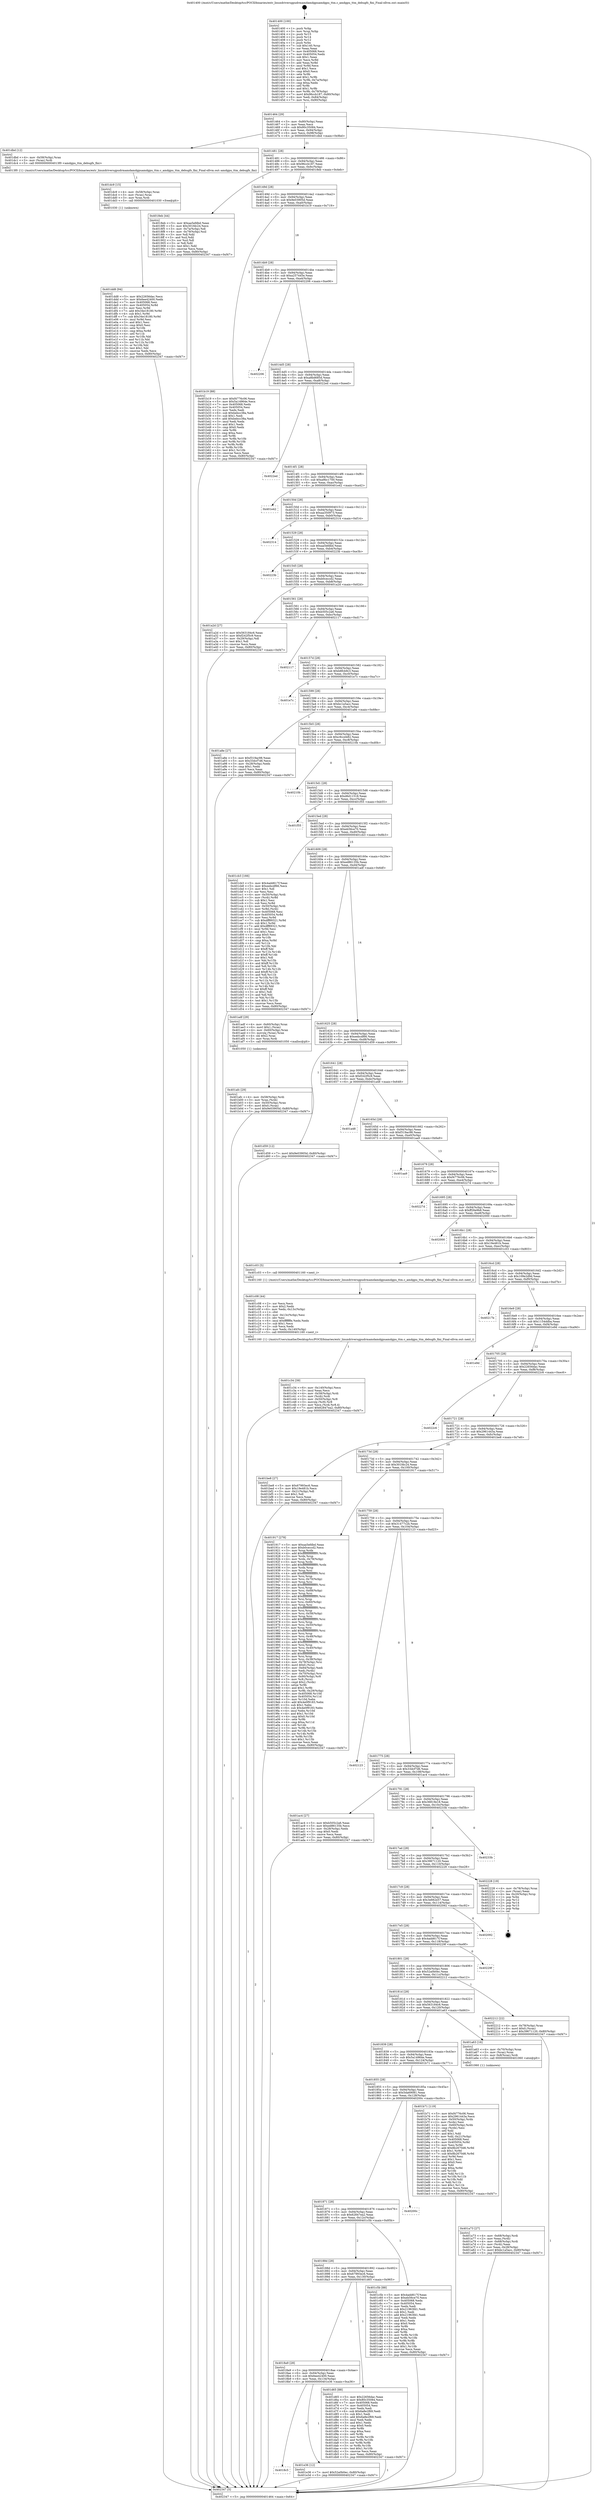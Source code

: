 digraph "0x401400" {
  label = "0x401400 (/mnt/c/Users/mathe/Desktop/tcc/POCII/binaries/extr_linuxdriversgpudrmamdamdgpuamdgpu_ttm.c_amdgpu_ttm_debugfs_fini_Final-ollvm.out::main(0))"
  labelloc = "t"
  node[shape=record]

  Entry [label="",width=0.3,height=0.3,shape=circle,fillcolor=black,style=filled]
  "0x401464" [label="{
     0x401464 [29]\l
     | [instrs]\l
     &nbsp;&nbsp;0x401464 \<+3\>: mov -0x80(%rbp),%eax\l
     &nbsp;&nbsp;0x401467 \<+2\>: mov %eax,%ecx\l
     &nbsp;&nbsp;0x401469 \<+6\>: sub $0x80c35084,%ecx\l
     &nbsp;&nbsp;0x40146f \<+6\>: mov %eax,-0x94(%rbp)\l
     &nbsp;&nbsp;0x401475 \<+6\>: mov %ecx,-0x98(%rbp)\l
     &nbsp;&nbsp;0x40147b \<+6\>: je 0000000000401dbd \<main+0x9bd\>\l
  }"]
  "0x401dbd" [label="{
     0x401dbd [12]\l
     | [instrs]\l
     &nbsp;&nbsp;0x401dbd \<+4\>: mov -0x58(%rbp),%rax\l
     &nbsp;&nbsp;0x401dc1 \<+3\>: mov (%rax),%rdi\l
     &nbsp;&nbsp;0x401dc4 \<+5\>: call 00000000004013f0 \<amdgpu_ttm_debugfs_fini\>\l
     | [calls]\l
     &nbsp;&nbsp;0x4013f0 \{1\} (/mnt/c/Users/mathe/Desktop/tcc/POCII/binaries/extr_linuxdriversgpudrmamdamdgpuamdgpu_ttm.c_amdgpu_ttm_debugfs_fini_Final-ollvm.out::amdgpu_ttm_debugfs_fini)\l
  }"]
  "0x401481" [label="{
     0x401481 [28]\l
     | [instrs]\l
     &nbsp;&nbsp;0x401481 \<+5\>: jmp 0000000000401486 \<main+0x86\>\l
     &nbsp;&nbsp;0x401486 \<+6\>: mov -0x94(%rbp),%eax\l
     &nbsp;&nbsp;0x40148c \<+5\>: sub $0x96ccb187,%eax\l
     &nbsp;&nbsp;0x401491 \<+6\>: mov %eax,-0x9c(%rbp)\l
     &nbsp;&nbsp;0x401497 \<+6\>: je 00000000004018eb \<main+0x4eb\>\l
  }"]
  Exit [label="",width=0.3,height=0.3,shape=circle,fillcolor=black,style=filled,peripheries=2]
  "0x4018eb" [label="{
     0x4018eb [44]\l
     | [instrs]\l
     &nbsp;&nbsp;0x4018eb \<+5\>: mov $0xaa5efdbd,%eax\l
     &nbsp;&nbsp;0x4018f0 \<+5\>: mov $0x301fdc24,%ecx\l
     &nbsp;&nbsp;0x4018f5 \<+3\>: mov -0x7a(%rbp),%dl\l
     &nbsp;&nbsp;0x4018f8 \<+4\>: mov -0x79(%rbp),%sil\l
     &nbsp;&nbsp;0x4018fc \<+3\>: mov %dl,%dil\l
     &nbsp;&nbsp;0x4018ff \<+3\>: and %sil,%dil\l
     &nbsp;&nbsp;0x401902 \<+3\>: xor %sil,%dl\l
     &nbsp;&nbsp;0x401905 \<+3\>: or %dl,%dil\l
     &nbsp;&nbsp;0x401908 \<+4\>: test $0x1,%dil\l
     &nbsp;&nbsp;0x40190c \<+3\>: cmovne %ecx,%eax\l
     &nbsp;&nbsp;0x40190f \<+3\>: mov %eax,-0x80(%rbp)\l
     &nbsp;&nbsp;0x401912 \<+5\>: jmp 0000000000402347 \<main+0xf47\>\l
  }"]
  "0x40149d" [label="{
     0x40149d [28]\l
     | [instrs]\l
     &nbsp;&nbsp;0x40149d \<+5\>: jmp 00000000004014a2 \<main+0xa2\>\l
     &nbsp;&nbsp;0x4014a2 \<+6\>: mov -0x94(%rbp),%eax\l
     &nbsp;&nbsp;0x4014a8 \<+5\>: sub $0x9e03905d,%eax\l
     &nbsp;&nbsp;0x4014ad \<+6\>: mov %eax,-0xa0(%rbp)\l
     &nbsp;&nbsp;0x4014b3 \<+6\>: je 0000000000401b19 \<main+0x719\>\l
  }"]
  "0x402347" [label="{
     0x402347 [5]\l
     | [instrs]\l
     &nbsp;&nbsp;0x402347 \<+5\>: jmp 0000000000401464 \<main+0x64\>\l
  }"]
  "0x401400" [label="{
     0x401400 [100]\l
     | [instrs]\l
     &nbsp;&nbsp;0x401400 \<+1\>: push %rbp\l
     &nbsp;&nbsp;0x401401 \<+3\>: mov %rsp,%rbp\l
     &nbsp;&nbsp;0x401404 \<+2\>: push %r15\l
     &nbsp;&nbsp;0x401406 \<+2\>: push %r14\l
     &nbsp;&nbsp;0x401408 \<+2\>: push %r12\l
     &nbsp;&nbsp;0x40140a \<+1\>: push %rbx\l
     &nbsp;&nbsp;0x40140b \<+7\>: sub $0x140,%rsp\l
     &nbsp;&nbsp;0x401412 \<+2\>: xor %eax,%eax\l
     &nbsp;&nbsp;0x401414 \<+7\>: mov 0x405068,%ecx\l
     &nbsp;&nbsp;0x40141b \<+7\>: mov 0x405054,%edx\l
     &nbsp;&nbsp;0x401422 \<+3\>: sub $0x1,%eax\l
     &nbsp;&nbsp;0x401425 \<+3\>: mov %ecx,%r8d\l
     &nbsp;&nbsp;0x401428 \<+3\>: add %eax,%r8d\l
     &nbsp;&nbsp;0x40142b \<+4\>: imul %r8d,%ecx\l
     &nbsp;&nbsp;0x40142f \<+3\>: and $0x1,%ecx\l
     &nbsp;&nbsp;0x401432 \<+3\>: cmp $0x0,%ecx\l
     &nbsp;&nbsp;0x401435 \<+4\>: sete %r9b\l
     &nbsp;&nbsp;0x401439 \<+4\>: and $0x1,%r9b\l
     &nbsp;&nbsp;0x40143d \<+4\>: mov %r9b,-0x7a(%rbp)\l
     &nbsp;&nbsp;0x401441 \<+3\>: cmp $0xa,%edx\l
     &nbsp;&nbsp;0x401444 \<+4\>: setl %r9b\l
     &nbsp;&nbsp;0x401448 \<+4\>: and $0x1,%r9b\l
     &nbsp;&nbsp;0x40144c \<+4\>: mov %r9b,-0x79(%rbp)\l
     &nbsp;&nbsp;0x401450 \<+7\>: movl $0x96ccb187,-0x80(%rbp)\l
     &nbsp;&nbsp;0x401457 \<+6\>: mov %edi,-0x84(%rbp)\l
     &nbsp;&nbsp;0x40145d \<+7\>: mov %rsi,-0x90(%rbp)\l
  }"]
  "0x4018c5" [label="{
     0x4018c5\l
  }", style=dashed]
  "0x401b19" [label="{
     0x401b19 [88]\l
     | [instrs]\l
     &nbsp;&nbsp;0x401b19 \<+5\>: mov $0xf4776c06,%eax\l
     &nbsp;&nbsp;0x401b1e \<+5\>: mov $0x5a14964e,%ecx\l
     &nbsp;&nbsp;0x401b23 \<+7\>: mov 0x405068,%edx\l
     &nbsp;&nbsp;0x401b2a \<+7\>: mov 0x405054,%esi\l
     &nbsp;&nbsp;0x401b31 \<+2\>: mov %edx,%edi\l
     &nbsp;&nbsp;0x401b33 \<+6\>: sub $0xbebcc38a,%edi\l
     &nbsp;&nbsp;0x401b39 \<+3\>: sub $0x1,%edi\l
     &nbsp;&nbsp;0x401b3c \<+6\>: add $0xbebcc38a,%edi\l
     &nbsp;&nbsp;0x401b42 \<+3\>: imul %edi,%edx\l
     &nbsp;&nbsp;0x401b45 \<+3\>: and $0x1,%edx\l
     &nbsp;&nbsp;0x401b48 \<+3\>: cmp $0x0,%edx\l
     &nbsp;&nbsp;0x401b4b \<+4\>: sete %r8b\l
     &nbsp;&nbsp;0x401b4f \<+3\>: cmp $0xa,%esi\l
     &nbsp;&nbsp;0x401b52 \<+4\>: setl %r9b\l
     &nbsp;&nbsp;0x401b56 \<+3\>: mov %r8b,%r10b\l
     &nbsp;&nbsp;0x401b59 \<+3\>: and %r9b,%r10b\l
     &nbsp;&nbsp;0x401b5c \<+3\>: xor %r9b,%r8b\l
     &nbsp;&nbsp;0x401b5f \<+3\>: or %r8b,%r10b\l
     &nbsp;&nbsp;0x401b62 \<+4\>: test $0x1,%r10b\l
     &nbsp;&nbsp;0x401b66 \<+3\>: cmovne %ecx,%eax\l
     &nbsp;&nbsp;0x401b69 \<+3\>: mov %eax,-0x80(%rbp)\l
     &nbsp;&nbsp;0x401b6c \<+5\>: jmp 0000000000402347 \<main+0xf47\>\l
  }"]
  "0x4014b9" [label="{
     0x4014b9 [28]\l
     | [instrs]\l
     &nbsp;&nbsp;0x4014b9 \<+5\>: jmp 00000000004014be \<main+0xbe\>\l
     &nbsp;&nbsp;0x4014be \<+6\>: mov -0x94(%rbp),%eax\l
     &nbsp;&nbsp;0x4014c4 \<+5\>: sub $0xa257445e,%eax\l
     &nbsp;&nbsp;0x4014c9 \<+6\>: mov %eax,-0xa4(%rbp)\l
     &nbsp;&nbsp;0x4014cf \<+6\>: je 0000000000402206 \<main+0xe06\>\l
  }"]
  "0x401e36" [label="{
     0x401e36 [12]\l
     | [instrs]\l
     &nbsp;&nbsp;0x401e36 \<+7\>: movl $0x52a0b0ec,-0x80(%rbp)\l
     &nbsp;&nbsp;0x401e3d \<+5\>: jmp 0000000000402347 \<main+0xf47\>\l
  }"]
  "0x402206" [label="{
     0x402206\l
  }", style=dashed]
  "0x4014d5" [label="{
     0x4014d5 [28]\l
     | [instrs]\l
     &nbsp;&nbsp;0x4014d5 \<+5\>: jmp 00000000004014da \<main+0xda\>\l
     &nbsp;&nbsp;0x4014da \<+6\>: mov -0x94(%rbp),%eax\l
     &nbsp;&nbsp;0x4014e0 \<+5\>: sub $0xa8bd685d,%eax\l
     &nbsp;&nbsp;0x4014e5 \<+6\>: mov %eax,-0xa8(%rbp)\l
     &nbsp;&nbsp;0x4014eb \<+6\>: je 00000000004022ed \<main+0xeed\>\l
  }"]
  "0x401dd8" [label="{
     0x401dd8 [94]\l
     | [instrs]\l
     &nbsp;&nbsp;0x401dd8 \<+5\>: mov $0x22656dac,%ecx\l
     &nbsp;&nbsp;0x401ddd \<+5\>: mov $0x6ee42400,%edx\l
     &nbsp;&nbsp;0x401de2 \<+7\>: mov 0x405068,%esi\l
     &nbsp;&nbsp;0x401de9 \<+8\>: mov 0x405054,%r8d\l
     &nbsp;&nbsp;0x401df1 \<+3\>: mov %esi,%r9d\l
     &nbsp;&nbsp;0x401df4 \<+7\>: add $0x34e18180,%r9d\l
     &nbsp;&nbsp;0x401dfb \<+4\>: sub $0x1,%r9d\l
     &nbsp;&nbsp;0x401dff \<+7\>: sub $0x34e18180,%r9d\l
     &nbsp;&nbsp;0x401e06 \<+4\>: imul %r9d,%esi\l
     &nbsp;&nbsp;0x401e0a \<+3\>: and $0x1,%esi\l
     &nbsp;&nbsp;0x401e0d \<+3\>: cmp $0x0,%esi\l
     &nbsp;&nbsp;0x401e10 \<+4\>: sete %r10b\l
     &nbsp;&nbsp;0x401e14 \<+4\>: cmp $0xa,%r8d\l
     &nbsp;&nbsp;0x401e18 \<+4\>: setl %r11b\l
     &nbsp;&nbsp;0x401e1c \<+3\>: mov %r10b,%bl\l
     &nbsp;&nbsp;0x401e1f \<+3\>: and %r11b,%bl\l
     &nbsp;&nbsp;0x401e22 \<+3\>: xor %r11b,%r10b\l
     &nbsp;&nbsp;0x401e25 \<+3\>: or %r10b,%bl\l
     &nbsp;&nbsp;0x401e28 \<+3\>: test $0x1,%bl\l
     &nbsp;&nbsp;0x401e2b \<+3\>: cmovne %edx,%ecx\l
     &nbsp;&nbsp;0x401e2e \<+3\>: mov %ecx,-0x80(%rbp)\l
     &nbsp;&nbsp;0x401e31 \<+5\>: jmp 0000000000402347 \<main+0xf47\>\l
  }"]
  "0x4022ed" [label="{
     0x4022ed\l
  }", style=dashed]
  "0x4014f1" [label="{
     0x4014f1 [28]\l
     | [instrs]\l
     &nbsp;&nbsp;0x4014f1 \<+5\>: jmp 00000000004014f6 \<main+0xf6\>\l
     &nbsp;&nbsp;0x4014f6 \<+6\>: mov -0x94(%rbp),%eax\l
     &nbsp;&nbsp;0x4014fc \<+5\>: sub $0xa9bc1700,%eax\l
     &nbsp;&nbsp;0x401501 \<+6\>: mov %eax,-0xac(%rbp)\l
     &nbsp;&nbsp;0x401507 \<+6\>: je 0000000000401e42 \<main+0xa42\>\l
  }"]
  "0x401dc9" [label="{
     0x401dc9 [15]\l
     | [instrs]\l
     &nbsp;&nbsp;0x401dc9 \<+4\>: mov -0x58(%rbp),%rax\l
     &nbsp;&nbsp;0x401dcd \<+3\>: mov (%rax),%rax\l
     &nbsp;&nbsp;0x401dd0 \<+3\>: mov %rax,%rdi\l
     &nbsp;&nbsp;0x401dd3 \<+5\>: call 0000000000401030 \<free@plt\>\l
     | [calls]\l
     &nbsp;&nbsp;0x401030 \{1\} (unknown)\l
  }"]
  "0x401e42" [label="{
     0x401e42\l
  }", style=dashed]
  "0x40150d" [label="{
     0x40150d [28]\l
     | [instrs]\l
     &nbsp;&nbsp;0x40150d \<+5\>: jmp 0000000000401512 \<main+0x112\>\l
     &nbsp;&nbsp;0x401512 \<+6\>: mov -0x94(%rbp),%eax\l
     &nbsp;&nbsp;0x401518 \<+5\>: sub $0xaa350973,%eax\l
     &nbsp;&nbsp;0x40151d \<+6\>: mov %eax,-0xb0(%rbp)\l
     &nbsp;&nbsp;0x401523 \<+6\>: je 0000000000402314 \<main+0xf14\>\l
  }"]
  "0x4018a9" [label="{
     0x4018a9 [28]\l
     | [instrs]\l
     &nbsp;&nbsp;0x4018a9 \<+5\>: jmp 00000000004018ae \<main+0x4ae\>\l
     &nbsp;&nbsp;0x4018ae \<+6\>: mov -0x94(%rbp),%eax\l
     &nbsp;&nbsp;0x4018b4 \<+5\>: sub $0x6ee42400,%eax\l
     &nbsp;&nbsp;0x4018b9 \<+6\>: mov %eax,-0x134(%rbp)\l
     &nbsp;&nbsp;0x4018bf \<+6\>: je 0000000000401e36 \<main+0xa36\>\l
  }"]
  "0x402314" [label="{
     0x402314\l
  }", style=dashed]
  "0x401529" [label="{
     0x401529 [28]\l
     | [instrs]\l
     &nbsp;&nbsp;0x401529 \<+5\>: jmp 000000000040152e \<main+0x12e\>\l
     &nbsp;&nbsp;0x40152e \<+6\>: mov -0x94(%rbp),%eax\l
     &nbsp;&nbsp;0x401534 \<+5\>: sub $0xaa5efdbd,%eax\l
     &nbsp;&nbsp;0x401539 \<+6\>: mov %eax,-0xb4(%rbp)\l
     &nbsp;&nbsp;0x40153f \<+6\>: je 000000000040223b \<main+0xe3b\>\l
  }"]
  "0x401d65" [label="{
     0x401d65 [88]\l
     | [instrs]\l
     &nbsp;&nbsp;0x401d65 \<+5\>: mov $0x22656dac,%eax\l
     &nbsp;&nbsp;0x401d6a \<+5\>: mov $0x80c35084,%ecx\l
     &nbsp;&nbsp;0x401d6f \<+7\>: mov 0x405068,%edx\l
     &nbsp;&nbsp;0x401d76 \<+7\>: mov 0x405054,%esi\l
     &nbsp;&nbsp;0x401d7d \<+2\>: mov %edx,%edi\l
     &nbsp;&nbsp;0x401d7f \<+6\>: sub $0x6a8e2f69,%edi\l
     &nbsp;&nbsp;0x401d85 \<+3\>: sub $0x1,%edi\l
     &nbsp;&nbsp;0x401d88 \<+6\>: add $0x6a8e2f69,%edi\l
     &nbsp;&nbsp;0x401d8e \<+3\>: imul %edi,%edx\l
     &nbsp;&nbsp;0x401d91 \<+3\>: and $0x1,%edx\l
     &nbsp;&nbsp;0x401d94 \<+3\>: cmp $0x0,%edx\l
     &nbsp;&nbsp;0x401d97 \<+4\>: sete %r8b\l
     &nbsp;&nbsp;0x401d9b \<+3\>: cmp $0xa,%esi\l
     &nbsp;&nbsp;0x401d9e \<+4\>: setl %r9b\l
     &nbsp;&nbsp;0x401da2 \<+3\>: mov %r8b,%r10b\l
     &nbsp;&nbsp;0x401da5 \<+3\>: and %r9b,%r10b\l
     &nbsp;&nbsp;0x401da8 \<+3\>: xor %r9b,%r8b\l
     &nbsp;&nbsp;0x401dab \<+3\>: or %r8b,%r10b\l
     &nbsp;&nbsp;0x401dae \<+4\>: test $0x1,%r10b\l
     &nbsp;&nbsp;0x401db2 \<+3\>: cmovne %ecx,%eax\l
     &nbsp;&nbsp;0x401db5 \<+3\>: mov %eax,-0x80(%rbp)\l
     &nbsp;&nbsp;0x401db8 \<+5\>: jmp 0000000000402347 \<main+0xf47\>\l
  }"]
  "0x40223b" [label="{
     0x40223b\l
  }", style=dashed]
  "0x401545" [label="{
     0x401545 [28]\l
     | [instrs]\l
     &nbsp;&nbsp;0x401545 \<+5\>: jmp 000000000040154a \<main+0x14a\>\l
     &nbsp;&nbsp;0x40154a \<+6\>: mov -0x94(%rbp),%eax\l
     &nbsp;&nbsp;0x401550 \<+5\>: sub $0xb0ceccd2,%eax\l
     &nbsp;&nbsp;0x401555 \<+6\>: mov %eax,-0xb8(%rbp)\l
     &nbsp;&nbsp;0x40155b \<+6\>: je 0000000000401a2d \<main+0x62d\>\l
  }"]
  "0x40188d" [label="{
     0x40188d [28]\l
     | [instrs]\l
     &nbsp;&nbsp;0x40188d \<+5\>: jmp 0000000000401892 \<main+0x492\>\l
     &nbsp;&nbsp;0x401892 \<+6\>: mov -0x94(%rbp),%eax\l
     &nbsp;&nbsp;0x401898 \<+5\>: sub $0x67993ec6,%eax\l
     &nbsp;&nbsp;0x40189d \<+6\>: mov %eax,-0x130(%rbp)\l
     &nbsp;&nbsp;0x4018a3 \<+6\>: je 0000000000401d65 \<main+0x965\>\l
  }"]
  "0x401a2d" [label="{
     0x401a2d [27]\l
     | [instrs]\l
     &nbsp;&nbsp;0x401a2d \<+5\>: mov $0x563184c6,%eax\l
     &nbsp;&nbsp;0x401a32 \<+5\>: mov $0xf242f5c9,%ecx\l
     &nbsp;&nbsp;0x401a37 \<+3\>: mov -0x29(%rbp),%dl\l
     &nbsp;&nbsp;0x401a3a \<+3\>: test $0x1,%dl\l
     &nbsp;&nbsp;0x401a3d \<+3\>: cmovne %ecx,%eax\l
     &nbsp;&nbsp;0x401a40 \<+3\>: mov %eax,-0x80(%rbp)\l
     &nbsp;&nbsp;0x401a43 \<+5\>: jmp 0000000000402347 \<main+0xf47\>\l
  }"]
  "0x401561" [label="{
     0x401561 [28]\l
     | [instrs]\l
     &nbsp;&nbsp;0x401561 \<+5\>: jmp 0000000000401566 \<main+0x166\>\l
     &nbsp;&nbsp;0x401566 \<+6\>: mov -0x94(%rbp),%eax\l
     &nbsp;&nbsp;0x40156c \<+5\>: sub $0xb505c2a6,%eax\l
     &nbsp;&nbsp;0x401571 \<+6\>: mov %eax,-0xbc(%rbp)\l
     &nbsp;&nbsp;0x401577 \<+6\>: je 0000000000402117 \<main+0xd17\>\l
  }"]
  "0x401c5b" [label="{
     0x401c5b [88]\l
     | [instrs]\l
     &nbsp;&nbsp;0x401c5b \<+5\>: mov $0x4add617f,%eax\l
     &nbsp;&nbsp;0x401c60 \<+5\>: mov $0xeb56ce70,%ecx\l
     &nbsp;&nbsp;0x401c65 \<+7\>: mov 0x405068,%edx\l
     &nbsp;&nbsp;0x401c6c \<+7\>: mov 0x405054,%esi\l
     &nbsp;&nbsp;0x401c73 \<+2\>: mov %edx,%edi\l
     &nbsp;&nbsp;0x401c75 \<+6\>: sub $0x21963fd1,%edi\l
     &nbsp;&nbsp;0x401c7b \<+3\>: sub $0x1,%edi\l
     &nbsp;&nbsp;0x401c7e \<+6\>: add $0x21963fd1,%edi\l
     &nbsp;&nbsp;0x401c84 \<+3\>: imul %edi,%edx\l
     &nbsp;&nbsp;0x401c87 \<+3\>: and $0x1,%edx\l
     &nbsp;&nbsp;0x401c8a \<+3\>: cmp $0x0,%edx\l
     &nbsp;&nbsp;0x401c8d \<+4\>: sete %r8b\l
     &nbsp;&nbsp;0x401c91 \<+3\>: cmp $0xa,%esi\l
     &nbsp;&nbsp;0x401c94 \<+4\>: setl %r9b\l
     &nbsp;&nbsp;0x401c98 \<+3\>: mov %r8b,%r10b\l
     &nbsp;&nbsp;0x401c9b \<+3\>: and %r9b,%r10b\l
     &nbsp;&nbsp;0x401c9e \<+3\>: xor %r9b,%r8b\l
     &nbsp;&nbsp;0x401ca1 \<+3\>: or %r8b,%r10b\l
     &nbsp;&nbsp;0x401ca4 \<+4\>: test $0x1,%r10b\l
     &nbsp;&nbsp;0x401ca8 \<+3\>: cmovne %ecx,%eax\l
     &nbsp;&nbsp;0x401cab \<+3\>: mov %eax,-0x80(%rbp)\l
     &nbsp;&nbsp;0x401cae \<+5\>: jmp 0000000000402347 \<main+0xf47\>\l
  }"]
  "0x402117" [label="{
     0x402117\l
  }", style=dashed]
  "0x40157d" [label="{
     0x40157d [28]\l
     | [instrs]\l
     &nbsp;&nbsp;0x40157d \<+5\>: jmp 0000000000401582 \<main+0x182\>\l
     &nbsp;&nbsp;0x401582 \<+6\>: mov -0x94(%rbp),%eax\l
     &nbsp;&nbsp;0x401588 \<+5\>: sub $0xb8fcb9c3,%eax\l
     &nbsp;&nbsp;0x40158d \<+6\>: mov %eax,-0xc0(%rbp)\l
     &nbsp;&nbsp;0x401593 \<+6\>: je 0000000000401e7c \<main+0xa7c\>\l
  }"]
  "0x401871" [label="{
     0x401871 [28]\l
     | [instrs]\l
     &nbsp;&nbsp;0x401871 \<+5\>: jmp 0000000000401876 \<main+0x476\>\l
     &nbsp;&nbsp;0x401876 \<+6\>: mov -0x94(%rbp),%eax\l
     &nbsp;&nbsp;0x40187c \<+5\>: sub $0x62847ea2,%eax\l
     &nbsp;&nbsp;0x401881 \<+6\>: mov %eax,-0x12c(%rbp)\l
     &nbsp;&nbsp;0x401887 \<+6\>: je 0000000000401c5b \<main+0x85b\>\l
  }"]
  "0x401e7c" [label="{
     0x401e7c\l
  }", style=dashed]
  "0x401599" [label="{
     0x401599 [28]\l
     | [instrs]\l
     &nbsp;&nbsp;0x401599 \<+5\>: jmp 000000000040159e \<main+0x19e\>\l
     &nbsp;&nbsp;0x40159e \<+6\>: mov -0x94(%rbp),%eax\l
     &nbsp;&nbsp;0x4015a4 \<+5\>: sub $0xbc1a5acc,%eax\l
     &nbsp;&nbsp;0x4015a9 \<+6\>: mov %eax,-0xc4(%rbp)\l
     &nbsp;&nbsp;0x4015af \<+6\>: je 0000000000401a8e \<main+0x68e\>\l
  }"]
  "0x40200c" [label="{
     0x40200c\l
  }", style=dashed]
  "0x401a8e" [label="{
     0x401a8e [27]\l
     | [instrs]\l
     &nbsp;&nbsp;0x401a8e \<+5\>: mov $0xf319ac98,%eax\l
     &nbsp;&nbsp;0x401a93 \<+5\>: mov $0x33dcf7d6,%ecx\l
     &nbsp;&nbsp;0x401a98 \<+3\>: mov -0x28(%rbp),%edx\l
     &nbsp;&nbsp;0x401a9b \<+3\>: cmp $0x1,%edx\l
     &nbsp;&nbsp;0x401a9e \<+3\>: cmovl %ecx,%eax\l
     &nbsp;&nbsp;0x401aa1 \<+3\>: mov %eax,-0x80(%rbp)\l
     &nbsp;&nbsp;0x401aa4 \<+5\>: jmp 0000000000402347 \<main+0xf47\>\l
  }"]
  "0x4015b5" [label="{
     0x4015b5 [28]\l
     | [instrs]\l
     &nbsp;&nbsp;0x4015b5 \<+5\>: jmp 00000000004015ba \<main+0x1ba\>\l
     &nbsp;&nbsp;0x4015ba \<+6\>: mov -0x94(%rbp),%eax\l
     &nbsp;&nbsp;0x4015c0 \<+5\>: sub $0xc9ccd482,%eax\l
     &nbsp;&nbsp;0x4015c5 \<+6\>: mov %eax,-0xc8(%rbp)\l
     &nbsp;&nbsp;0x4015cb \<+6\>: je 000000000040210b \<main+0xd0b\>\l
  }"]
  "0x401c34" [label="{
     0x401c34 [39]\l
     | [instrs]\l
     &nbsp;&nbsp;0x401c34 \<+6\>: mov -0x140(%rbp),%ecx\l
     &nbsp;&nbsp;0x401c3a \<+3\>: imul %eax,%ecx\l
     &nbsp;&nbsp;0x401c3d \<+4\>: mov -0x58(%rbp),%rdi\l
     &nbsp;&nbsp;0x401c41 \<+3\>: mov (%rdi),%rdi\l
     &nbsp;&nbsp;0x401c44 \<+4\>: mov -0x50(%rbp),%r8\l
     &nbsp;&nbsp;0x401c48 \<+3\>: movslq (%r8),%r8\l
     &nbsp;&nbsp;0x401c4b \<+4\>: mov %ecx,(%rdi,%r8,4)\l
     &nbsp;&nbsp;0x401c4f \<+7\>: movl $0x62847ea2,-0x80(%rbp)\l
     &nbsp;&nbsp;0x401c56 \<+5\>: jmp 0000000000402347 \<main+0xf47\>\l
  }"]
  "0x40210b" [label="{
     0x40210b\l
  }", style=dashed]
  "0x4015d1" [label="{
     0x4015d1 [28]\l
     | [instrs]\l
     &nbsp;&nbsp;0x4015d1 \<+5\>: jmp 00000000004015d6 \<main+0x1d6\>\l
     &nbsp;&nbsp;0x4015d6 \<+6\>: mov -0x94(%rbp),%eax\l
     &nbsp;&nbsp;0x4015dc \<+5\>: sub $0xd6d11518,%eax\l
     &nbsp;&nbsp;0x4015e1 \<+6\>: mov %eax,-0xcc(%rbp)\l
     &nbsp;&nbsp;0x4015e7 \<+6\>: je 0000000000401f55 \<main+0xb55\>\l
  }"]
  "0x401c08" [label="{
     0x401c08 [44]\l
     | [instrs]\l
     &nbsp;&nbsp;0x401c08 \<+2\>: xor %ecx,%ecx\l
     &nbsp;&nbsp;0x401c0a \<+5\>: mov $0x2,%edx\l
     &nbsp;&nbsp;0x401c0f \<+6\>: mov %edx,-0x13c(%rbp)\l
     &nbsp;&nbsp;0x401c15 \<+1\>: cltd\l
     &nbsp;&nbsp;0x401c16 \<+6\>: mov -0x13c(%rbp),%esi\l
     &nbsp;&nbsp;0x401c1c \<+2\>: idiv %esi\l
     &nbsp;&nbsp;0x401c1e \<+6\>: imul $0xfffffffe,%edx,%edx\l
     &nbsp;&nbsp;0x401c24 \<+3\>: sub $0x1,%ecx\l
     &nbsp;&nbsp;0x401c27 \<+2\>: sub %ecx,%edx\l
     &nbsp;&nbsp;0x401c29 \<+6\>: mov %edx,-0x140(%rbp)\l
     &nbsp;&nbsp;0x401c2f \<+5\>: call 0000000000401160 \<next_i\>\l
     | [calls]\l
     &nbsp;&nbsp;0x401160 \{1\} (/mnt/c/Users/mathe/Desktop/tcc/POCII/binaries/extr_linuxdriversgpudrmamdamdgpuamdgpu_ttm.c_amdgpu_ttm_debugfs_fini_Final-ollvm.out::next_i)\l
  }"]
  "0x401f55" [label="{
     0x401f55\l
  }", style=dashed]
  "0x4015ed" [label="{
     0x4015ed [28]\l
     | [instrs]\l
     &nbsp;&nbsp;0x4015ed \<+5\>: jmp 00000000004015f2 \<main+0x1f2\>\l
     &nbsp;&nbsp;0x4015f2 \<+6\>: mov -0x94(%rbp),%eax\l
     &nbsp;&nbsp;0x4015f8 \<+5\>: sub $0xeb56ce70,%eax\l
     &nbsp;&nbsp;0x4015fd \<+6\>: mov %eax,-0xd0(%rbp)\l
     &nbsp;&nbsp;0x401603 \<+6\>: je 0000000000401cb3 \<main+0x8b3\>\l
  }"]
  "0x401855" [label="{
     0x401855 [28]\l
     | [instrs]\l
     &nbsp;&nbsp;0x401855 \<+5\>: jmp 000000000040185a \<main+0x45a\>\l
     &nbsp;&nbsp;0x40185a \<+6\>: mov -0x94(%rbp),%eax\l
     &nbsp;&nbsp;0x401860 \<+5\>: sub $0x5da69081,%eax\l
     &nbsp;&nbsp;0x401865 \<+6\>: mov %eax,-0x128(%rbp)\l
     &nbsp;&nbsp;0x40186b \<+6\>: je 000000000040200c \<main+0xc0c\>\l
  }"]
  "0x401cb3" [label="{
     0x401cb3 [166]\l
     | [instrs]\l
     &nbsp;&nbsp;0x401cb3 \<+5\>: mov $0x4add617f,%eax\l
     &nbsp;&nbsp;0x401cb8 \<+5\>: mov $0xeebcdf66,%ecx\l
     &nbsp;&nbsp;0x401cbd \<+2\>: mov $0x1,%dl\l
     &nbsp;&nbsp;0x401cbf \<+2\>: xor %esi,%esi\l
     &nbsp;&nbsp;0x401cc1 \<+4\>: mov -0x50(%rbp),%rdi\l
     &nbsp;&nbsp;0x401cc5 \<+3\>: mov (%rdi),%r8d\l
     &nbsp;&nbsp;0x401cc8 \<+3\>: sub $0x1,%esi\l
     &nbsp;&nbsp;0x401ccb \<+3\>: sub %esi,%r8d\l
     &nbsp;&nbsp;0x401cce \<+4\>: mov -0x50(%rbp),%rdi\l
     &nbsp;&nbsp;0x401cd2 \<+3\>: mov %r8d,(%rdi)\l
     &nbsp;&nbsp;0x401cd5 \<+7\>: mov 0x405068,%esi\l
     &nbsp;&nbsp;0x401cdc \<+8\>: mov 0x405054,%r8d\l
     &nbsp;&nbsp;0x401ce4 \<+3\>: mov %esi,%r9d\l
     &nbsp;&nbsp;0x401ce7 \<+7\>: sub $0xdff89321,%r9d\l
     &nbsp;&nbsp;0x401cee \<+4\>: sub $0x1,%r9d\l
     &nbsp;&nbsp;0x401cf2 \<+7\>: add $0xdff89321,%r9d\l
     &nbsp;&nbsp;0x401cf9 \<+4\>: imul %r9d,%esi\l
     &nbsp;&nbsp;0x401cfd \<+3\>: and $0x1,%esi\l
     &nbsp;&nbsp;0x401d00 \<+3\>: cmp $0x0,%esi\l
     &nbsp;&nbsp;0x401d03 \<+4\>: sete %r10b\l
     &nbsp;&nbsp;0x401d07 \<+4\>: cmp $0xa,%r8d\l
     &nbsp;&nbsp;0x401d0b \<+4\>: setl %r11b\l
     &nbsp;&nbsp;0x401d0f \<+3\>: mov %r10b,%bl\l
     &nbsp;&nbsp;0x401d12 \<+3\>: xor $0xff,%bl\l
     &nbsp;&nbsp;0x401d15 \<+3\>: mov %r11b,%r14b\l
     &nbsp;&nbsp;0x401d18 \<+4\>: xor $0xff,%r14b\l
     &nbsp;&nbsp;0x401d1c \<+3\>: xor $0x1,%dl\l
     &nbsp;&nbsp;0x401d1f \<+3\>: mov %bl,%r15b\l
     &nbsp;&nbsp;0x401d22 \<+4\>: and $0xff,%r15b\l
     &nbsp;&nbsp;0x401d26 \<+3\>: and %dl,%r10b\l
     &nbsp;&nbsp;0x401d29 \<+3\>: mov %r14b,%r12b\l
     &nbsp;&nbsp;0x401d2c \<+4\>: and $0xff,%r12b\l
     &nbsp;&nbsp;0x401d30 \<+3\>: and %dl,%r11b\l
     &nbsp;&nbsp;0x401d33 \<+3\>: or %r10b,%r15b\l
     &nbsp;&nbsp;0x401d36 \<+3\>: or %r11b,%r12b\l
     &nbsp;&nbsp;0x401d39 \<+3\>: xor %r12b,%r15b\l
     &nbsp;&nbsp;0x401d3c \<+3\>: or %r14b,%bl\l
     &nbsp;&nbsp;0x401d3f \<+3\>: xor $0xff,%bl\l
     &nbsp;&nbsp;0x401d42 \<+3\>: or $0x1,%dl\l
     &nbsp;&nbsp;0x401d45 \<+2\>: and %dl,%bl\l
     &nbsp;&nbsp;0x401d47 \<+3\>: or %bl,%r15b\l
     &nbsp;&nbsp;0x401d4a \<+4\>: test $0x1,%r15b\l
     &nbsp;&nbsp;0x401d4e \<+3\>: cmovne %ecx,%eax\l
     &nbsp;&nbsp;0x401d51 \<+3\>: mov %eax,-0x80(%rbp)\l
     &nbsp;&nbsp;0x401d54 \<+5\>: jmp 0000000000402347 \<main+0xf47\>\l
  }"]
  "0x401609" [label="{
     0x401609 [28]\l
     | [instrs]\l
     &nbsp;&nbsp;0x401609 \<+5\>: jmp 000000000040160e \<main+0x20e\>\l
     &nbsp;&nbsp;0x40160e \<+6\>: mov -0x94(%rbp),%eax\l
     &nbsp;&nbsp;0x401614 \<+5\>: sub $0xed86135b,%eax\l
     &nbsp;&nbsp;0x401619 \<+6\>: mov %eax,-0xd4(%rbp)\l
     &nbsp;&nbsp;0x40161f \<+6\>: je 0000000000401adf \<main+0x6df\>\l
  }"]
  "0x401b71" [label="{
     0x401b71 [119]\l
     | [instrs]\l
     &nbsp;&nbsp;0x401b71 \<+5\>: mov $0xf4776c06,%eax\l
     &nbsp;&nbsp;0x401b76 \<+5\>: mov $0x2961443a,%ecx\l
     &nbsp;&nbsp;0x401b7b \<+4\>: mov -0x50(%rbp),%rdx\l
     &nbsp;&nbsp;0x401b7f \<+2\>: mov (%rdx),%esi\l
     &nbsp;&nbsp;0x401b81 \<+4\>: mov -0x60(%rbp),%rdx\l
     &nbsp;&nbsp;0x401b85 \<+2\>: cmp (%rdx),%esi\l
     &nbsp;&nbsp;0x401b87 \<+4\>: setl %dil\l
     &nbsp;&nbsp;0x401b8b \<+4\>: and $0x1,%dil\l
     &nbsp;&nbsp;0x401b8f \<+4\>: mov %dil,-0x21(%rbp)\l
     &nbsp;&nbsp;0x401b93 \<+7\>: mov 0x405068,%esi\l
     &nbsp;&nbsp;0x401b9a \<+8\>: mov 0x405054,%r8d\l
     &nbsp;&nbsp;0x401ba2 \<+3\>: mov %esi,%r9d\l
     &nbsp;&nbsp;0x401ba5 \<+7\>: add $0x8b2670d6,%r9d\l
     &nbsp;&nbsp;0x401bac \<+4\>: sub $0x1,%r9d\l
     &nbsp;&nbsp;0x401bb0 \<+7\>: sub $0x8b2670d6,%r9d\l
     &nbsp;&nbsp;0x401bb7 \<+4\>: imul %r9d,%esi\l
     &nbsp;&nbsp;0x401bbb \<+3\>: and $0x1,%esi\l
     &nbsp;&nbsp;0x401bbe \<+3\>: cmp $0x0,%esi\l
     &nbsp;&nbsp;0x401bc1 \<+4\>: sete %dil\l
     &nbsp;&nbsp;0x401bc5 \<+4\>: cmp $0xa,%r8d\l
     &nbsp;&nbsp;0x401bc9 \<+4\>: setl %r10b\l
     &nbsp;&nbsp;0x401bcd \<+3\>: mov %dil,%r11b\l
     &nbsp;&nbsp;0x401bd0 \<+3\>: and %r10b,%r11b\l
     &nbsp;&nbsp;0x401bd3 \<+3\>: xor %r10b,%dil\l
     &nbsp;&nbsp;0x401bd6 \<+3\>: or %dil,%r11b\l
     &nbsp;&nbsp;0x401bd9 \<+4\>: test $0x1,%r11b\l
     &nbsp;&nbsp;0x401bdd \<+3\>: cmovne %ecx,%eax\l
     &nbsp;&nbsp;0x401be0 \<+3\>: mov %eax,-0x80(%rbp)\l
     &nbsp;&nbsp;0x401be3 \<+5\>: jmp 0000000000402347 \<main+0xf47\>\l
  }"]
  "0x401adf" [label="{
     0x401adf [29]\l
     | [instrs]\l
     &nbsp;&nbsp;0x401adf \<+4\>: mov -0x60(%rbp),%rax\l
     &nbsp;&nbsp;0x401ae3 \<+6\>: movl $0x1,(%rax)\l
     &nbsp;&nbsp;0x401ae9 \<+4\>: mov -0x60(%rbp),%rax\l
     &nbsp;&nbsp;0x401aed \<+3\>: movslq (%rax),%rax\l
     &nbsp;&nbsp;0x401af0 \<+4\>: shl $0x2,%rax\l
     &nbsp;&nbsp;0x401af4 \<+3\>: mov %rax,%rdi\l
     &nbsp;&nbsp;0x401af7 \<+5\>: call 0000000000401050 \<malloc@plt\>\l
     | [calls]\l
     &nbsp;&nbsp;0x401050 \{1\} (unknown)\l
  }"]
  "0x401625" [label="{
     0x401625 [28]\l
     | [instrs]\l
     &nbsp;&nbsp;0x401625 \<+5\>: jmp 000000000040162a \<main+0x22a\>\l
     &nbsp;&nbsp;0x40162a \<+6\>: mov -0x94(%rbp),%eax\l
     &nbsp;&nbsp;0x401630 \<+5\>: sub $0xeebcdf66,%eax\l
     &nbsp;&nbsp;0x401635 \<+6\>: mov %eax,-0xd8(%rbp)\l
     &nbsp;&nbsp;0x40163b \<+6\>: je 0000000000401d59 \<main+0x959\>\l
  }"]
  "0x401afc" [label="{
     0x401afc [29]\l
     | [instrs]\l
     &nbsp;&nbsp;0x401afc \<+4\>: mov -0x58(%rbp),%rdi\l
     &nbsp;&nbsp;0x401b00 \<+3\>: mov %rax,(%rdi)\l
     &nbsp;&nbsp;0x401b03 \<+4\>: mov -0x50(%rbp),%rax\l
     &nbsp;&nbsp;0x401b07 \<+6\>: movl $0x0,(%rax)\l
     &nbsp;&nbsp;0x401b0d \<+7\>: movl $0x9e03905d,-0x80(%rbp)\l
     &nbsp;&nbsp;0x401b14 \<+5\>: jmp 0000000000402347 \<main+0xf47\>\l
  }"]
  "0x401d59" [label="{
     0x401d59 [12]\l
     | [instrs]\l
     &nbsp;&nbsp;0x401d59 \<+7\>: movl $0x9e03905d,-0x80(%rbp)\l
     &nbsp;&nbsp;0x401d60 \<+5\>: jmp 0000000000402347 \<main+0xf47\>\l
  }"]
  "0x401641" [label="{
     0x401641 [28]\l
     | [instrs]\l
     &nbsp;&nbsp;0x401641 \<+5\>: jmp 0000000000401646 \<main+0x246\>\l
     &nbsp;&nbsp;0x401646 \<+6\>: mov -0x94(%rbp),%eax\l
     &nbsp;&nbsp;0x40164c \<+5\>: sub $0xf242f5c9,%eax\l
     &nbsp;&nbsp;0x401651 \<+6\>: mov %eax,-0xdc(%rbp)\l
     &nbsp;&nbsp;0x401657 \<+6\>: je 0000000000401a48 \<main+0x648\>\l
  }"]
  "0x401a73" [label="{
     0x401a73 [27]\l
     | [instrs]\l
     &nbsp;&nbsp;0x401a73 \<+4\>: mov -0x68(%rbp),%rdi\l
     &nbsp;&nbsp;0x401a77 \<+2\>: mov %eax,(%rdi)\l
     &nbsp;&nbsp;0x401a79 \<+4\>: mov -0x68(%rbp),%rdi\l
     &nbsp;&nbsp;0x401a7d \<+2\>: mov (%rdi),%eax\l
     &nbsp;&nbsp;0x401a7f \<+3\>: mov %eax,-0x28(%rbp)\l
     &nbsp;&nbsp;0x401a82 \<+7\>: movl $0xbc1a5acc,-0x80(%rbp)\l
     &nbsp;&nbsp;0x401a89 \<+5\>: jmp 0000000000402347 \<main+0xf47\>\l
  }"]
  "0x401a48" [label="{
     0x401a48\l
  }", style=dashed]
  "0x40165d" [label="{
     0x40165d [28]\l
     | [instrs]\l
     &nbsp;&nbsp;0x40165d \<+5\>: jmp 0000000000401662 \<main+0x262\>\l
     &nbsp;&nbsp;0x401662 \<+6\>: mov -0x94(%rbp),%eax\l
     &nbsp;&nbsp;0x401668 \<+5\>: sub $0xf319ac98,%eax\l
     &nbsp;&nbsp;0x40166d \<+6\>: mov %eax,-0xe0(%rbp)\l
     &nbsp;&nbsp;0x401673 \<+6\>: je 0000000000401aa9 \<main+0x6a9\>\l
  }"]
  "0x401839" [label="{
     0x401839 [28]\l
     | [instrs]\l
     &nbsp;&nbsp;0x401839 \<+5\>: jmp 000000000040183e \<main+0x43e\>\l
     &nbsp;&nbsp;0x40183e \<+6\>: mov -0x94(%rbp),%eax\l
     &nbsp;&nbsp;0x401844 \<+5\>: sub $0x5a14964e,%eax\l
     &nbsp;&nbsp;0x401849 \<+6\>: mov %eax,-0x124(%rbp)\l
     &nbsp;&nbsp;0x40184f \<+6\>: je 0000000000401b71 \<main+0x771\>\l
  }"]
  "0x401aa9" [label="{
     0x401aa9\l
  }", style=dashed]
  "0x401679" [label="{
     0x401679 [28]\l
     | [instrs]\l
     &nbsp;&nbsp;0x401679 \<+5\>: jmp 000000000040167e \<main+0x27e\>\l
     &nbsp;&nbsp;0x40167e \<+6\>: mov -0x94(%rbp),%eax\l
     &nbsp;&nbsp;0x401684 \<+5\>: sub $0xf4776c06,%eax\l
     &nbsp;&nbsp;0x401689 \<+6\>: mov %eax,-0xe4(%rbp)\l
     &nbsp;&nbsp;0x40168f \<+6\>: je 000000000040227d \<main+0xe7d\>\l
  }"]
  "0x401a63" [label="{
     0x401a63 [16]\l
     | [instrs]\l
     &nbsp;&nbsp;0x401a63 \<+4\>: mov -0x70(%rbp),%rax\l
     &nbsp;&nbsp;0x401a67 \<+3\>: mov (%rax),%rax\l
     &nbsp;&nbsp;0x401a6a \<+4\>: mov 0x8(%rax),%rdi\l
     &nbsp;&nbsp;0x401a6e \<+5\>: call 0000000000401060 \<atoi@plt\>\l
     | [calls]\l
     &nbsp;&nbsp;0x401060 \{1\} (unknown)\l
  }"]
  "0x40227d" [label="{
     0x40227d\l
  }", style=dashed]
  "0x401695" [label="{
     0x401695 [28]\l
     | [instrs]\l
     &nbsp;&nbsp;0x401695 \<+5\>: jmp 000000000040169a \<main+0x29a\>\l
     &nbsp;&nbsp;0x40169a \<+6\>: mov -0x94(%rbp),%eax\l
     &nbsp;&nbsp;0x4016a0 \<+5\>: sub $0xff26e9b8,%eax\l
     &nbsp;&nbsp;0x4016a5 \<+6\>: mov %eax,-0xe8(%rbp)\l
     &nbsp;&nbsp;0x4016ab \<+6\>: je 0000000000402000 \<main+0xc00\>\l
  }"]
  "0x40181d" [label="{
     0x40181d [28]\l
     | [instrs]\l
     &nbsp;&nbsp;0x40181d \<+5\>: jmp 0000000000401822 \<main+0x422\>\l
     &nbsp;&nbsp;0x401822 \<+6\>: mov -0x94(%rbp),%eax\l
     &nbsp;&nbsp;0x401828 \<+5\>: sub $0x563184c6,%eax\l
     &nbsp;&nbsp;0x40182d \<+6\>: mov %eax,-0x120(%rbp)\l
     &nbsp;&nbsp;0x401833 \<+6\>: je 0000000000401a63 \<main+0x663\>\l
  }"]
  "0x402000" [label="{
     0x402000\l
  }", style=dashed]
  "0x4016b1" [label="{
     0x4016b1 [28]\l
     | [instrs]\l
     &nbsp;&nbsp;0x4016b1 \<+5\>: jmp 00000000004016b6 \<main+0x2b6\>\l
     &nbsp;&nbsp;0x4016b6 \<+6\>: mov -0x94(%rbp),%eax\l
     &nbsp;&nbsp;0x4016bc \<+5\>: sub $0x19e481b,%eax\l
     &nbsp;&nbsp;0x4016c1 \<+6\>: mov %eax,-0xec(%rbp)\l
     &nbsp;&nbsp;0x4016c7 \<+6\>: je 0000000000401c03 \<main+0x803\>\l
  }"]
  "0x402212" [label="{
     0x402212 [22]\l
     | [instrs]\l
     &nbsp;&nbsp;0x402212 \<+4\>: mov -0x78(%rbp),%rax\l
     &nbsp;&nbsp;0x402216 \<+6\>: movl $0x0,(%rax)\l
     &nbsp;&nbsp;0x40221c \<+7\>: movl $0x39671120,-0x80(%rbp)\l
     &nbsp;&nbsp;0x402223 \<+5\>: jmp 0000000000402347 \<main+0xf47\>\l
  }"]
  "0x401c03" [label="{
     0x401c03 [5]\l
     | [instrs]\l
     &nbsp;&nbsp;0x401c03 \<+5\>: call 0000000000401160 \<next_i\>\l
     | [calls]\l
     &nbsp;&nbsp;0x401160 \{1\} (/mnt/c/Users/mathe/Desktop/tcc/POCII/binaries/extr_linuxdriversgpudrmamdamdgpuamdgpu_ttm.c_amdgpu_ttm_debugfs_fini_Final-ollvm.out::next_i)\l
  }"]
  "0x4016cd" [label="{
     0x4016cd [28]\l
     | [instrs]\l
     &nbsp;&nbsp;0x4016cd \<+5\>: jmp 00000000004016d2 \<main+0x2d2\>\l
     &nbsp;&nbsp;0x4016d2 \<+6\>: mov -0x94(%rbp),%eax\l
     &nbsp;&nbsp;0x4016d8 \<+5\>: sub $0x109e2d9d,%eax\l
     &nbsp;&nbsp;0x4016dd \<+6\>: mov %eax,-0xf0(%rbp)\l
     &nbsp;&nbsp;0x4016e3 \<+6\>: je 000000000040217b \<main+0xd7b\>\l
  }"]
  "0x401801" [label="{
     0x401801 [28]\l
     | [instrs]\l
     &nbsp;&nbsp;0x401801 \<+5\>: jmp 0000000000401806 \<main+0x406\>\l
     &nbsp;&nbsp;0x401806 \<+6\>: mov -0x94(%rbp),%eax\l
     &nbsp;&nbsp;0x40180c \<+5\>: sub $0x52a0b0ec,%eax\l
     &nbsp;&nbsp;0x401811 \<+6\>: mov %eax,-0x11c(%rbp)\l
     &nbsp;&nbsp;0x401817 \<+6\>: je 0000000000402212 \<main+0xe12\>\l
  }"]
  "0x40217b" [label="{
     0x40217b\l
  }", style=dashed]
  "0x4016e9" [label="{
     0x4016e9 [28]\l
     | [instrs]\l
     &nbsp;&nbsp;0x4016e9 \<+5\>: jmp 00000000004016ee \<main+0x2ee\>\l
     &nbsp;&nbsp;0x4016ee \<+6\>: mov -0x94(%rbp),%eax\l
     &nbsp;&nbsp;0x4016f4 \<+5\>: sub $0x1154ddba,%eax\l
     &nbsp;&nbsp;0x4016f9 \<+6\>: mov %eax,-0xf4(%rbp)\l
     &nbsp;&nbsp;0x4016ff \<+6\>: je 0000000000401e9d \<main+0xa9d\>\l
  }"]
  "0x40229f" [label="{
     0x40229f\l
  }", style=dashed]
  "0x401e9d" [label="{
     0x401e9d\l
  }", style=dashed]
  "0x401705" [label="{
     0x401705 [28]\l
     | [instrs]\l
     &nbsp;&nbsp;0x401705 \<+5\>: jmp 000000000040170a \<main+0x30a\>\l
     &nbsp;&nbsp;0x40170a \<+6\>: mov -0x94(%rbp),%eax\l
     &nbsp;&nbsp;0x401710 \<+5\>: sub $0x22656dac,%eax\l
     &nbsp;&nbsp;0x401715 \<+6\>: mov %eax,-0xf8(%rbp)\l
     &nbsp;&nbsp;0x40171b \<+6\>: je 00000000004022c6 \<main+0xec6\>\l
  }"]
  "0x4017e5" [label="{
     0x4017e5 [28]\l
     | [instrs]\l
     &nbsp;&nbsp;0x4017e5 \<+5\>: jmp 00000000004017ea \<main+0x3ea\>\l
     &nbsp;&nbsp;0x4017ea \<+6\>: mov -0x94(%rbp),%eax\l
     &nbsp;&nbsp;0x4017f0 \<+5\>: sub $0x4add617f,%eax\l
     &nbsp;&nbsp;0x4017f5 \<+6\>: mov %eax,-0x118(%rbp)\l
     &nbsp;&nbsp;0x4017fb \<+6\>: je 000000000040229f \<main+0xe9f\>\l
  }"]
  "0x4022c6" [label="{
     0x4022c6\l
  }", style=dashed]
  "0x401721" [label="{
     0x401721 [28]\l
     | [instrs]\l
     &nbsp;&nbsp;0x401721 \<+5\>: jmp 0000000000401726 \<main+0x326\>\l
     &nbsp;&nbsp;0x401726 \<+6\>: mov -0x94(%rbp),%eax\l
     &nbsp;&nbsp;0x40172c \<+5\>: sub $0x2961443a,%eax\l
     &nbsp;&nbsp;0x401731 \<+6\>: mov %eax,-0xfc(%rbp)\l
     &nbsp;&nbsp;0x401737 \<+6\>: je 0000000000401be8 \<main+0x7e8\>\l
  }"]
  "0x402092" [label="{
     0x402092\l
  }", style=dashed]
  "0x401be8" [label="{
     0x401be8 [27]\l
     | [instrs]\l
     &nbsp;&nbsp;0x401be8 \<+5\>: mov $0x67993ec6,%eax\l
     &nbsp;&nbsp;0x401bed \<+5\>: mov $0x19e481b,%ecx\l
     &nbsp;&nbsp;0x401bf2 \<+3\>: mov -0x21(%rbp),%dl\l
     &nbsp;&nbsp;0x401bf5 \<+3\>: test $0x1,%dl\l
     &nbsp;&nbsp;0x401bf8 \<+3\>: cmovne %ecx,%eax\l
     &nbsp;&nbsp;0x401bfb \<+3\>: mov %eax,-0x80(%rbp)\l
     &nbsp;&nbsp;0x401bfe \<+5\>: jmp 0000000000402347 \<main+0xf47\>\l
  }"]
  "0x40173d" [label="{
     0x40173d [28]\l
     | [instrs]\l
     &nbsp;&nbsp;0x40173d \<+5\>: jmp 0000000000401742 \<main+0x342\>\l
     &nbsp;&nbsp;0x401742 \<+6\>: mov -0x94(%rbp),%eax\l
     &nbsp;&nbsp;0x401748 \<+5\>: sub $0x301fdc24,%eax\l
     &nbsp;&nbsp;0x40174d \<+6\>: mov %eax,-0x100(%rbp)\l
     &nbsp;&nbsp;0x401753 \<+6\>: je 0000000000401917 \<main+0x517\>\l
  }"]
  "0x4017c9" [label="{
     0x4017c9 [28]\l
     | [instrs]\l
     &nbsp;&nbsp;0x4017c9 \<+5\>: jmp 00000000004017ce \<main+0x3ce\>\l
     &nbsp;&nbsp;0x4017ce \<+6\>: mov -0x94(%rbp),%eax\l
     &nbsp;&nbsp;0x4017d4 \<+5\>: sub $0x3e662e57,%eax\l
     &nbsp;&nbsp;0x4017d9 \<+6\>: mov %eax,-0x114(%rbp)\l
     &nbsp;&nbsp;0x4017df \<+6\>: je 0000000000402092 \<main+0xc92\>\l
  }"]
  "0x401917" [label="{
     0x401917 [278]\l
     | [instrs]\l
     &nbsp;&nbsp;0x401917 \<+5\>: mov $0xaa5efdbd,%eax\l
     &nbsp;&nbsp;0x40191c \<+5\>: mov $0xb0ceccd2,%ecx\l
     &nbsp;&nbsp;0x401921 \<+3\>: mov %rsp,%rdx\l
     &nbsp;&nbsp;0x401924 \<+4\>: add $0xfffffffffffffff0,%rdx\l
     &nbsp;&nbsp;0x401928 \<+3\>: mov %rdx,%rsp\l
     &nbsp;&nbsp;0x40192b \<+4\>: mov %rdx,-0x78(%rbp)\l
     &nbsp;&nbsp;0x40192f \<+3\>: mov %rsp,%rdx\l
     &nbsp;&nbsp;0x401932 \<+4\>: add $0xfffffffffffffff0,%rdx\l
     &nbsp;&nbsp;0x401936 \<+3\>: mov %rdx,%rsp\l
     &nbsp;&nbsp;0x401939 \<+3\>: mov %rsp,%rsi\l
     &nbsp;&nbsp;0x40193c \<+4\>: add $0xfffffffffffffff0,%rsi\l
     &nbsp;&nbsp;0x401940 \<+3\>: mov %rsi,%rsp\l
     &nbsp;&nbsp;0x401943 \<+4\>: mov %rsi,-0x70(%rbp)\l
     &nbsp;&nbsp;0x401947 \<+3\>: mov %rsp,%rsi\l
     &nbsp;&nbsp;0x40194a \<+4\>: add $0xfffffffffffffff0,%rsi\l
     &nbsp;&nbsp;0x40194e \<+3\>: mov %rsi,%rsp\l
     &nbsp;&nbsp;0x401951 \<+4\>: mov %rsi,-0x68(%rbp)\l
     &nbsp;&nbsp;0x401955 \<+3\>: mov %rsp,%rsi\l
     &nbsp;&nbsp;0x401958 \<+4\>: add $0xfffffffffffffff0,%rsi\l
     &nbsp;&nbsp;0x40195c \<+3\>: mov %rsi,%rsp\l
     &nbsp;&nbsp;0x40195f \<+4\>: mov %rsi,-0x60(%rbp)\l
     &nbsp;&nbsp;0x401963 \<+3\>: mov %rsp,%rsi\l
     &nbsp;&nbsp;0x401966 \<+4\>: add $0xfffffffffffffff0,%rsi\l
     &nbsp;&nbsp;0x40196a \<+3\>: mov %rsi,%rsp\l
     &nbsp;&nbsp;0x40196d \<+4\>: mov %rsi,-0x58(%rbp)\l
     &nbsp;&nbsp;0x401971 \<+3\>: mov %rsp,%rsi\l
     &nbsp;&nbsp;0x401974 \<+4\>: add $0xfffffffffffffff0,%rsi\l
     &nbsp;&nbsp;0x401978 \<+3\>: mov %rsi,%rsp\l
     &nbsp;&nbsp;0x40197b \<+4\>: mov %rsi,-0x50(%rbp)\l
     &nbsp;&nbsp;0x40197f \<+3\>: mov %rsp,%rsi\l
     &nbsp;&nbsp;0x401982 \<+4\>: add $0xfffffffffffffff0,%rsi\l
     &nbsp;&nbsp;0x401986 \<+3\>: mov %rsi,%rsp\l
     &nbsp;&nbsp;0x401989 \<+4\>: mov %rsi,-0x48(%rbp)\l
     &nbsp;&nbsp;0x40198d \<+3\>: mov %rsp,%rsi\l
     &nbsp;&nbsp;0x401990 \<+4\>: add $0xfffffffffffffff0,%rsi\l
     &nbsp;&nbsp;0x401994 \<+3\>: mov %rsi,%rsp\l
     &nbsp;&nbsp;0x401997 \<+4\>: mov %rsi,-0x40(%rbp)\l
     &nbsp;&nbsp;0x40199b \<+3\>: mov %rsp,%rsi\l
     &nbsp;&nbsp;0x40199e \<+4\>: add $0xfffffffffffffff0,%rsi\l
     &nbsp;&nbsp;0x4019a2 \<+3\>: mov %rsi,%rsp\l
     &nbsp;&nbsp;0x4019a5 \<+4\>: mov %rsi,-0x38(%rbp)\l
     &nbsp;&nbsp;0x4019a9 \<+4\>: mov -0x78(%rbp),%rsi\l
     &nbsp;&nbsp;0x4019ad \<+6\>: movl $0x0,(%rsi)\l
     &nbsp;&nbsp;0x4019b3 \<+6\>: mov -0x84(%rbp),%edi\l
     &nbsp;&nbsp;0x4019b9 \<+2\>: mov %edi,(%rdx)\l
     &nbsp;&nbsp;0x4019bb \<+4\>: mov -0x70(%rbp),%rsi\l
     &nbsp;&nbsp;0x4019bf \<+7\>: mov -0x90(%rbp),%r8\l
     &nbsp;&nbsp;0x4019c6 \<+3\>: mov %r8,(%rsi)\l
     &nbsp;&nbsp;0x4019c9 \<+3\>: cmpl $0x2,(%rdx)\l
     &nbsp;&nbsp;0x4019cc \<+4\>: setne %r9b\l
     &nbsp;&nbsp;0x4019d0 \<+4\>: and $0x1,%r9b\l
     &nbsp;&nbsp;0x4019d4 \<+4\>: mov %r9b,-0x29(%rbp)\l
     &nbsp;&nbsp;0x4019d8 \<+8\>: mov 0x405068,%r10d\l
     &nbsp;&nbsp;0x4019e0 \<+8\>: mov 0x405054,%r11d\l
     &nbsp;&nbsp;0x4019e8 \<+3\>: mov %r10d,%ebx\l
     &nbsp;&nbsp;0x4019eb \<+6\>: add $0x4e0f9183,%ebx\l
     &nbsp;&nbsp;0x4019f1 \<+3\>: sub $0x1,%ebx\l
     &nbsp;&nbsp;0x4019f4 \<+6\>: sub $0x4e0f9183,%ebx\l
     &nbsp;&nbsp;0x4019fa \<+4\>: imul %ebx,%r10d\l
     &nbsp;&nbsp;0x4019fe \<+4\>: and $0x1,%r10d\l
     &nbsp;&nbsp;0x401a02 \<+4\>: cmp $0x0,%r10d\l
     &nbsp;&nbsp;0x401a06 \<+4\>: sete %r9b\l
     &nbsp;&nbsp;0x401a0a \<+4\>: cmp $0xa,%r11d\l
     &nbsp;&nbsp;0x401a0e \<+4\>: setl %r14b\l
     &nbsp;&nbsp;0x401a12 \<+3\>: mov %r9b,%r15b\l
     &nbsp;&nbsp;0x401a15 \<+3\>: and %r14b,%r15b\l
     &nbsp;&nbsp;0x401a18 \<+3\>: xor %r14b,%r9b\l
     &nbsp;&nbsp;0x401a1b \<+3\>: or %r9b,%r15b\l
     &nbsp;&nbsp;0x401a1e \<+4\>: test $0x1,%r15b\l
     &nbsp;&nbsp;0x401a22 \<+3\>: cmovne %ecx,%eax\l
     &nbsp;&nbsp;0x401a25 \<+3\>: mov %eax,-0x80(%rbp)\l
     &nbsp;&nbsp;0x401a28 \<+5\>: jmp 0000000000402347 \<main+0xf47\>\l
  }"]
  "0x401759" [label="{
     0x401759 [28]\l
     | [instrs]\l
     &nbsp;&nbsp;0x401759 \<+5\>: jmp 000000000040175e \<main+0x35e\>\l
     &nbsp;&nbsp;0x40175e \<+6\>: mov -0x94(%rbp),%eax\l
     &nbsp;&nbsp;0x401764 \<+5\>: sub $0x31477c2b,%eax\l
     &nbsp;&nbsp;0x401769 \<+6\>: mov %eax,-0x104(%rbp)\l
     &nbsp;&nbsp;0x40176f \<+6\>: je 0000000000402123 \<main+0xd23\>\l
  }"]
  "0x402228" [label="{
     0x402228 [19]\l
     | [instrs]\l
     &nbsp;&nbsp;0x402228 \<+4\>: mov -0x78(%rbp),%rax\l
     &nbsp;&nbsp;0x40222c \<+2\>: mov (%rax),%eax\l
     &nbsp;&nbsp;0x40222e \<+4\>: lea -0x20(%rbp),%rsp\l
     &nbsp;&nbsp;0x402232 \<+1\>: pop %rbx\l
     &nbsp;&nbsp;0x402233 \<+2\>: pop %r12\l
     &nbsp;&nbsp;0x402235 \<+2\>: pop %r14\l
     &nbsp;&nbsp;0x402237 \<+2\>: pop %r15\l
     &nbsp;&nbsp;0x402239 \<+1\>: pop %rbp\l
     &nbsp;&nbsp;0x40223a \<+1\>: ret\l
  }"]
  "0x4017ad" [label="{
     0x4017ad [28]\l
     | [instrs]\l
     &nbsp;&nbsp;0x4017ad \<+5\>: jmp 00000000004017b2 \<main+0x3b2\>\l
     &nbsp;&nbsp;0x4017b2 \<+6\>: mov -0x94(%rbp),%eax\l
     &nbsp;&nbsp;0x4017b8 \<+5\>: sub $0x39671120,%eax\l
     &nbsp;&nbsp;0x4017bd \<+6\>: mov %eax,-0x110(%rbp)\l
     &nbsp;&nbsp;0x4017c3 \<+6\>: je 0000000000402228 \<main+0xe28\>\l
  }"]
  "0x402123" [label="{
     0x402123\l
  }", style=dashed]
  "0x401775" [label="{
     0x401775 [28]\l
     | [instrs]\l
     &nbsp;&nbsp;0x401775 \<+5\>: jmp 000000000040177a \<main+0x37a\>\l
     &nbsp;&nbsp;0x40177a \<+6\>: mov -0x94(%rbp),%eax\l
     &nbsp;&nbsp;0x401780 \<+5\>: sub $0x33dcf7d6,%eax\l
     &nbsp;&nbsp;0x401785 \<+6\>: mov %eax,-0x108(%rbp)\l
     &nbsp;&nbsp;0x40178b \<+6\>: je 0000000000401ac4 \<main+0x6c4\>\l
  }"]
  "0x40233b" [label="{
     0x40233b\l
  }", style=dashed]
  "0x401ac4" [label="{
     0x401ac4 [27]\l
     | [instrs]\l
     &nbsp;&nbsp;0x401ac4 \<+5\>: mov $0xb505c2a6,%eax\l
     &nbsp;&nbsp;0x401ac9 \<+5\>: mov $0xed86135b,%ecx\l
     &nbsp;&nbsp;0x401ace \<+3\>: mov -0x28(%rbp),%edx\l
     &nbsp;&nbsp;0x401ad1 \<+3\>: cmp $0x0,%edx\l
     &nbsp;&nbsp;0x401ad4 \<+3\>: cmove %ecx,%eax\l
     &nbsp;&nbsp;0x401ad7 \<+3\>: mov %eax,-0x80(%rbp)\l
     &nbsp;&nbsp;0x401ada \<+5\>: jmp 0000000000402347 \<main+0xf47\>\l
  }"]
  "0x401791" [label="{
     0x401791 [28]\l
     | [instrs]\l
     &nbsp;&nbsp;0x401791 \<+5\>: jmp 0000000000401796 \<main+0x396\>\l
     &nbsp;&nbsp;0x401796 \<+6\>: mov -0x94(%rbp),%eax\l
     &nbsp;&nbsp;0x40179c \<+5\>: sub $0x36819e18,%eax\l
     &nbsp;&nbsp;0x4017a1 \<+6\>: mov %eax,-0x10c(%rbp)\l
     &nbsp;&nbsp;0x4017a7 \<+6\>: je 000000000040233b \<main+0xf3b\>\l
  }"]
  Entry -> "0x401400" [label=" 1"]
  "0x401464" -> "0x401dbd" [label=" 1"]
  "0x401464" -> "0x401481" [label=" 21"]
  "0x402228" -> Exit [label=" 1"]
  "0x401481" -> "0x4018eb" [label=" 1"]
  "0x401481" -> "0x40149d" [label=" 20"]
  "0x4018eb" -> "0x402347" [label=" 1"]
  "0x401400" -> "0x401464" [label=" 1"]
  "0x402347" -> "0x401464" [label=" 21"]
  "0x402212" -> "0x402347" [label=" 1"]
  "0x40149d" -> "0x401b19" [label=" 2"]
  "0x40149d" -> "0x4014b9" [label=" 18"]
  "0x401e36" -> "0x402347" [label=" 1"]
  "0x4014b9" -> "0x402206" [label=" 0"]
  "0x4014b9" -> "0x4014d5" [label=" 18"]
  "0x4018a9" -> "0x4018c5" [label=" 0"]
  "0x4014d5" -> "0x4022ed" [label=" 0"]
  "0x4014d5" -> "0x4014f1" [label=" 18"]
  "0x4018a9" -> "0x401e36" [label=" 1"]
  "0x4014f1" -> "0x401e42" [label=" 0"]
  "0x4014f1" -> "0x40150d" [label=" 18"]
  "0x401dd8" -> "0x402347" [label=" 1"]
  "0x40150d" -> "0x402314" [label=" 0"]
  "0x40150d" -> "0x401529" [label=" 18"]
  "0x401dc9" -> "0x401dd8" [label=" 1"]
  "0x401529" -> "0x40223b" [label=" 0"]
  "0x401529" -> "0x401545" [label=" 18"]
  "0x401dbd" -> "0x401dc9" [label=" 1"]
  "0x401545" -> "0x401a2d" [label=" 1"]
  "0x401545" -> "0x401561" [label=" 17"]
  "0x40188d" -> "0x4018a9" [label=" 1"]
  "0x401561" -> "0x402117" [label=" 0"]
  "0x401561" -> "0x40157d" [label=" 17"]
  "0x40188d" -> "0x401d65" [label=" 1"]
  "0x40157d" -> "0x401e7c" [label=" 0"]
  "0x40157d" -> "0x401599" [label=" 17"]
  "0x401d59" -> "0x402347" [label=" 1"]
  "0x401599" -> "0x401a8e" [label=" 1"]
  "0x401599" -> "0x4015b5" [label=" 16"]
  "0x401cb3" -> "0x402347" [label=" 1"]
  "0x4015b5" -> "0x40210b" [label=" 0"]
  "0x4015b5" -> "0x4015d1" [label=" 16"]
  "0x401871" -> "0x40188d" [label=" 2"]
  "0x4015d1" -> "0x401f55" [label=" 0"]
  "0x4015d1" -> "0x4015ed" [label=" 16"]
  "0x401871" -> "0x401c5b" [label=" 1"]
  "0x4015ed" -> "0x401cb3" [label=" 1"]
  "0x4015ed" -> "0x401609" [label=" 15"]
  "0x401d65" -> "0x402347" [label=" 1"]
  "0x401609" -> "0x401adf" [label=" 1"]
  "0x401609" -> "0x401625" [label=" 14"]
  "0x401855" -> "0x401871" [label=" 3"]
  "0x401625" -> "0x401d59" [label=" 1"]
  "0x401625" -> "0x401641" [label=" 13"]
  "0x401c5b" -> "0x402347" [label=" 1"]
  "0x401641" -> "0x401a48" [label=" 0"]
  "0x401641" -> "0x40165d" [label=" 13"]
  "0x401c34" -> "0x402347" [label=" 1"]
  "0x40165d" -> "0x401aa9" [label=" 0"]
  "0x40165d" -> "0x401679" [label=" 13"]
  "0x401c08" -> "0x401c34" [label=" 1"]
  "0x401679" -> "0x40227d" [label=" 0"]
  "0x401679" -> "0x401695" [label=" 13"]
  "0x401c03" -> "0x401c08" [label=" 1"]
  "0x401695" -> "0x402000" [label=" 0"]
  "0x401695" -> "0x4016b1" [label=" 13"]
  "0x401b71" -> "0x402347" [label=" 2"]
  "0x4016b1" -> "0x401c03" [label=" 1"]
  "0x4016b1" -> "0x4016cd" [label=" 12"]
  "0x401839" -> "0x401855" [label=" 3"]
  "0x4016cd" -> "0x40217b" [label=" 0"]
  "0x4016cd" -> "0x4016e9" [label=" 12"]
  "0x401855" -> "0x40200c" [label=" 0"]
  "0x4016e9" -> "0x401e9d" [label=" 0"]
  "0x4016e9" -> "0x401705" [label=" 12"]
  "0x401b19" -> "0x402347" [label=" 2"]
  "0x401705" -> "0x4022c6" [label=" 0"]
  "0x401705" -> "0x401721" [label=" 12"]
  "0x401adf" -> "0x401afc" [label=" 1"]
  "0x401721" -> "0x401be8" [label=" 2"]
  "0x401721" -> "0x40173d" [label=" 10"]
  "0x401ac4" -> "0x402347" [label=" 1"]
  "0x40173d" -> "0x401917" [label=" 1"]
  "0x40173d" -> "0x401759" [label=" 9"]
  "0x401a73" -> "0x402347" [label=" 1"]
  "0x401917" -> "0x402347" [label=" 1"]
  "0x401a2d" -> "0x402347" [label=" 1"]
  "0x401a63" -> "0x401a73" [label=" 1"]
  "0x401759" -> "0x402123" [label=" 0"]
  "0x401759" -> "0x401775" [label=" 9"]
  "0x40181d" -> "0x401a63" [label=" 1"]
  "0x401775" -> "0x401ac4" [label=" 1"]
  "0x401775" -> "0x401791" [label=" 8"]
  "0x401be8" -> "0x402347" [label=" 2"]
  "0x401791" -> "0x40233b" [label=" 0"]
  "0x401791" -> "0x4017ad" [label=" 8"]
  "0x40181d" -> "0x401839" [label=" 5"]
  "0x4017ad" -> "0x402228" [label=" 1"]
  "0x4017ad" -> "0x4017c9" [label=" 7"]
  "0x401a8e" -> "0x402347" [label=" 1"]
  "0x4017c9" -> "0x402092" [label=" 0"]
  "0x4017c9" -> "0x4017e5" [label=" 7"]
  "0x401afc" -> "0x402347" [label=" 1"]
  "0x4017e5" -> "0x40229f" [label=" 0"]
  "0x4017e5" -> "0x401801" [label=" 7"]
  "0x401839" -> "0x401b71" [label=" 2"]
  "0x401801" -> "0x402212" [label=" 1"]
  "0x401801" -> "0x40181d" [label=" 6"]
}
